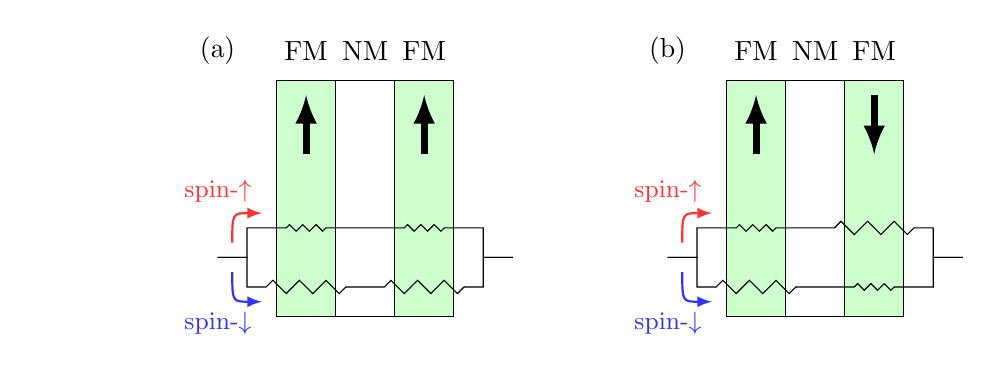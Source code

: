 \begingroup
\usetikzlibrary{circuits.ee.IEC}
\begin{tikzpicture}[circuit ee IEC,small circuit symbols,set resistor graphic=var resistor IEC graphic,scale=0.75]
\def\cpp[#1]{
  \draw (0,0) rectangle (3,4);
  \draw[fill=green!20] (0,0) rectangle (1,4);
  \draw[fill=green!20] (2,0) rectangle (3,4);
  \draw[-latex,line width=0.25em] (0.5,2.75) -- (0.5,3.75);
  \draw[#1,line width=0.25em] (2.5,2.75) -- (2.5,3.75);
  \node at (0.5,4.5) {FM};
  \node at (1.5,4.5) {NM};
  \node at (2.5,4.5) {FM};
  \draw[thick,red!80,-latex] (-0.75,1.25) .. controls (-0.75,1.75) and (-0.75,1.75) .. (-0.25,1.75) node [above left] {\small{spin-$\uparrow$}};
  \draw[thick,blue!80,-latex] (-0.75,0.75) .. controls (-0.75,0.25) and (-0.75,0.25) .. (-0.25,0.25) node [below left] {\small{spin-$\downarrow$}};
}

\begin{scope}
\node at (-1.0,4.5) {(a)};
\cpp[-latex]
\draw (-1.0,1.0) -- ++(0.5,0.0) -- ++(0.0,0.5) 
to [circuit symbol unit=3pt,resistor] ++(2.0,0.0)
to [circuit symbol unit=3pt,resistor] ++(2.0,0.0)
-- ++(0.0,-0.5) -- ++(0.5,0.0);
\draw (-1.0,1.0) -- ++(0.5,0.0) -- ++(0.0,-0.5) 
to [circuit symbol unit=6pt,resistor] ++(2.0,0.0)
to [circuit symbol unit=6pt,resistor] ++(2.0,0.0)
-- ++(0.0,0.5) -- ++(0.5,0.0);
\end{scope}

\begin{scope}[xshift=3in]
\node at (-1.0,4.5) {(b)};
\cpp[latex-]
\draw (-1.0,1.0) -- ++(0.5,0.0) -- ++(0.0,0.5) 
to [circuit symbol unit=3pt,resistor] ++(2.0,0.0)
to [circuit symbol unit=6pt,resistor] ++(2.0,0.0)
-- ++(0.0,-0.5) -- ++(0.5,0.0);
\draw (-1.0,1.0) -- ++(0.5,0.0) -- ++(0.0,-0.5) 
to [circuit symbol unit=6pt,resistor] ++(2.0,0.0)
to [circuit symbol unit=3pt,resistor] ++(2.0,0.0)
-- ++(0.0,0.5) -- ++(0.5,0.0);
\end{scope}
\end{tikzpicture}
\endgroup
